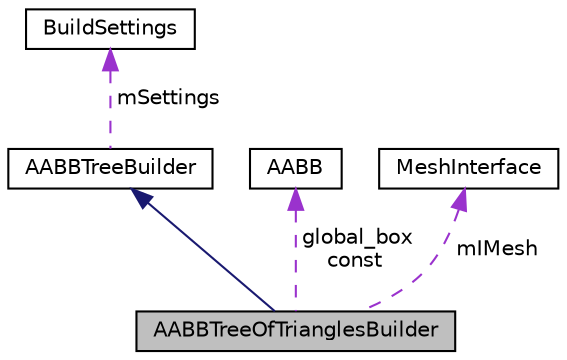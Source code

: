 digraph "AABBTreeOfTrianglesBuilder"
{
  edge [fontname="Helvetica",fontsize="10",labelfontname="Helvetica",labelfontsize="10"];
  node [fontname="Helvetica",fontsize="10",shape=record];
  Node1 [label="AABBTreeOfTrianglesBuilder",height=0.2,width=0.4,color="black", fillcolor="grey75", style="filled", fontcolor="black"];
  Node2 -> Node1 [dir="back",color="midnightblue",fontsize="10",style="solid",fontname="Helvetica"];
  Node2 [label="AABBTreeBuilder",height=0.2,width=0.4,color="black", fillcolor="white", style="filled",URL="$class_a_a_b_b_tree_builder.html"];
  Node3 -> Node2 [dir="back",color="darkorchid3",fontsize="10",style="dashed",label=" mSettings" ,fontname="Helvetica"];
  Node3 [label="BuildSettings",height=0.2,width=0.4,color="black", fillcolor="white", style="filled",URL="$struct_build_settings.html",tooltip="Simple wrapper around build-related settings [Opcode 1.3]. "];
  Node4 -> Node1 [dir="back",color="darkorchid3",fontsize="10",style="dashed",label=" global_box\nconst" ,fontname="Helvetica"];
  Node4 [label="AABB",height=0.2,width=0.4,color="black", fillcolor="white", style="filled",URL="$class_a_a_b_b.html"];
  Node5 -> Node1 [dir="back",color="darkorchid3",fontsize="10",style="dashed",label=" mIMesh" ,fontname="Helvetica"];
  Node5 [label="MeshInterface",height=0.2,width=0.4,color="black", fillcolor="white", style="filled",URL="$class_mesh_interface.html"];
}
